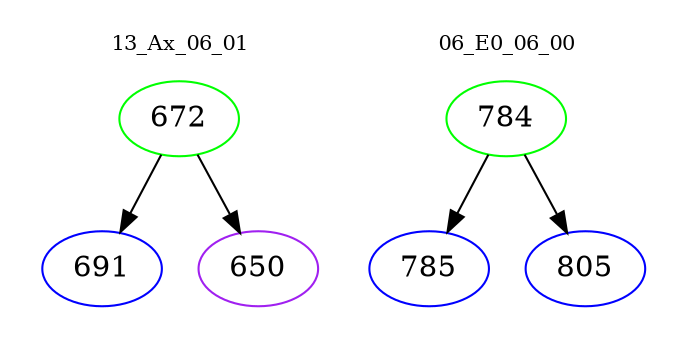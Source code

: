 digraph{
subgraph cluster_0 {
color = white
label = "13_Ax_06_01";
fontsize=10;
T0_672 [label="672", color="green"]
T0_672 -> T0_691 [color="black"]
T0_691 [label="691", color="blue"]
T0_672 -> T0_650 [color="black"]
T0_650 [label="650", color="purple"]
}
subgraph cluster_1 {
color = white
label = "06_E0_06_00";
fontsize=10;
T1_784 [label="784", color="green"]
T1_784 -> T1_785 [color="black"]
T1_785 [label="785", color="blue"]
T1_784 -> T1_805 [color="black"]
T1_805 [label="805", color="blue"]
}
}
